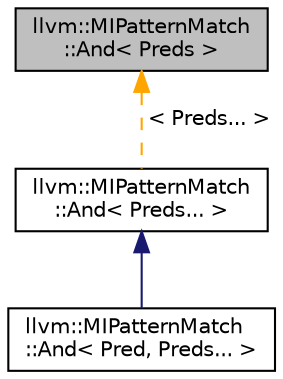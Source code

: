 digraph "llvm::MIPatternMatch::And&lt; Preds &gt;"
{
 // LATEX_PDF_SIZE
  bgcolor="transparent";
  edge [fontname="Helvetica",fontsize="10",labelfontname="Helvetica",labelfontsize="10"];
  node [fontname="Helvetica",fontsize="10",shape="box"];
  Node1 [label="llvm::MIPatternMatch\l::And\< Preds \>",height=0.2,width=0.4,color="black", fillcolor="grey75", style="filled", fontcolor="black",tooltip="Matching combinators."];
  Node1 -> Node2 [dir="back",color="orange",fontsize="10",style="dashed",label=" \< Preds... \>" ,fontname="Helvetica"];
  Node2 [label="llvm::MIPatternMatch\l::And\< Preds... \>",height=0.2,width=0.4,color="black",URL="$structllvm_1_1MIPatternMatch_1_1And.html",tooltip=" "];
  Node2 -> Node3 [dir="back",color="midnightblue",fontsize="10",style="solid",fontname="Helvetica"];
  Node3 [label="llvm::MIPatternMatch\l::And\< Pred, Preds... \>",height=0.2,width=0.4,color="black",URL="$structllvm_1_1MIPatternMatch_1_1And_3_01Pred_00_01Preds_8_8_8_01_4.html",tooltip=" "];
}
